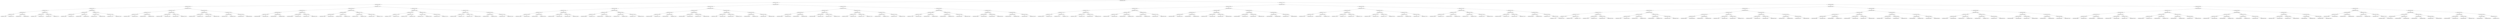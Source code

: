 digraph G{
635142447 [label="Node{data=[5942, 5942]}"]
635142447 -> 1027460625
1027460625 [label="Node{data=[4453, 4453]}"]
1027460625 -> 1319113445
1319113445 [label="Node{data=[3859, 3859]}"]
1319113445 -> 968977347
968977347 [label="Node{data=[2543, 2543]}"]
968977347 -> 1080706861
1080706861 [label="Node{data=[818, 818]}"]
1080706861 -> 334775415
334775415 [label="Node{data=[810, 810]}"]
334775415 -> 1561156566
1561156566 [label="Node{data=[806, 806]}"]
1561156566 -> 1872805063
1872805063 [label="Node{data=[762, 762]}"]
1872805063 -> 2111950129
2111950129 [label="Node{data=[740, 740]}"]
1872805063 -> 1275586822
1275586822 [label="Node{data=[764, 764]}"]
1561156566 -> 2078529723
2078529723 [label="Node{data=[808, 808]}"]
2078529723 -> 298784132
298784132 [label="Node{data=[807, 807]}"]
2078529723 -> 1647631049
1647631049 [label="Node{data=[809, 809]}"]
334775415 -> 285753424
285753424 [label="Node{data=[814, 814]}"]
285753424 -> 1951098058
1951098058 [label="Node{data=[812, 812]}"]
1951098058 -> 490814706
490814706 [label="Node{data=[811, 811]}"]
1951098058 -> 1499942657
1499942657 [label="Node{data=[813, 813]}"]
285753424 -> 171876029
171876029 [label="Node{data=[816, 816]}"]
171876029 -> 628938244
628938244 [label="Node{data=[815, 815]}"]
171876029 -> 835635445
835635445 [label="Node{data=[817, 817]}"]
1080706861 -> 1379042954
1379042954 [label="Node{data=[894, 894]}"]
1379042954 -> 747057415
747057415 [label="Node{data=[822, 822]}"]
747057415 -> 1862798949
1862798949 [label="Node{data=[820, 820]}"]
1862798949 -> 675736081
675736081 [label="Node{data=[819, 819]}"]
1862798949 -> 1854287685
1854287685 [label="Node{data=[821, 821]}"]
747057415 -> 2073830555
2073830555 [label="Node{data=[824, 824]}"]
2073830555 -> 1422423723
1422423723 [label="Node{data=[823, 823]}"]
2073830555 -> 1262553153
1262553153 [label="Node{data=[825, 825]}"]
1379042954 -> 350415467
350415467 [label="Node{data=[1912, 1912]}"]
350415467 -> 247512208
247512208 [label="Node{data=[1437, 1437]}"]
247512208 -> 430632653
430632653 [label="Node{data=[1405, 1405]}"]
247512208 -> 1516957369
1516957369 [label="Node{data=[1838, 1838]}"]
350415467 -> 1499002413
1499002413 [label="Node{data=[2522, 2522]}"]
1499002413 -> 1383589290
1383589290 [label="Node{data=[1927, 1927]}"]
1499002413 -> 484816303
484816303 [label="Node{data=[2542, 2542]}"]
968977347 -> 293048236
293048236 [label="Node{data=[2974, 2974]}"]
293048236 -> 251718193
251718193 [label="Node{data=[2551, 2551]}"]
251718193 -> 1656161486
1656161486 [label="Node{data=[2547, 2547]}"]
1656161486 -> 1406049786
1406049786 [label="Node{data=[2545, 2545]}"]
1406049786 -> 2129224384
2129224384 [label="Node{data=[2544, 2544]}"]
1406049786 -> 1991265870
1991265870 [label="Node{data=[2546, 2546]}"]
1656161486 -> 746304802
746304802 [label="Node{data=[2549, 2549]}"]
746304802 -> 201182234
201182234 [label="Node{data=[2548, 2548]}"]
746304802 -> 1052201159
1052201159 [label="Node{data=[2550, 2550]}"]
251718193 -> 1241627489
1241627489 [label="Node{data=[2555, 2555]}"]
1241627489 -> 1000527270
1000527270 [label="Node{data=[2553, 2553]}"]
1000527270 -> 1591362516
1591362516 [label="Node{data=[2552, 2552]}"]
1000527270 -> 1525617056
1525617056 [label="Node{data=[2554, 2554]}"]
1241627489 -> 502428463
502428463 [label="Node{data=[2972, 2972]}"]
502428463 -> 810584786
810584786 [label="Node{data=[2939, 2939]}"]
502428463 -> 1008249839
1008249839 [label="Node{data=[2973, 2973]}"]
293048236 -> 509136861
509136861 [label="Node{data=[3550, 3550]}"]
509136861 -> 272481330
272481330 [label="Node{data=[3331, 3331]}"]
272481330 -> 613397245
613397245 [label="Node{data=[3002, 3002]}"]
613397245 -> 1571889744
1571889744 [label="Node{data=[2975, 2975]}"]
613397245 -> 97462300
97462300 [label="Node{data=[3124, 3124]}"]
272481330 -> 2020530363
2020530363 [label="Node{data=[3476, 3476]}"]
2020530363 -> 556766481
556766481 [label="Node{data=[3449, 3449]}"]
2020530363 -> 1968738502
1968738502 [label="Node{data=[3494, 3494]}"]
509136861 -> 162253241
162253241 [label="Node{data=[3797, 3797]}"]
162253241 -> 118387511
118387511 [label="Node{data=[3683, 3683]}"]
118387511 -> 1523907034
1523907034 [label="Node{data=[3574, 3574]}"]
118387511 -> 1799068902
1799068902 [label="Node{data=[3691, 3691]}"]
162253241 -> 1007314489
1007314489 [label="Node{data=[3857, 3857]}"]
1007314489 -> 1214856516
1214856516 [label="Node{data=[3825, 3825]}"]
1007314489 -> 890116026
890116026 [label="Node{data=[3858, 3858]}"]
1319113445 -> 48591185
48591185 [label="Node{data=[4111, 4111]}"]
48591185 -> 1840379034
1840379034 [label="Node{data=[3933, 3933]}"]
1840379034 -> 1823700853
1823700853 [label="Node{data=[3867, 3867]}"]
1823700853 -> 700780190
700780190 [label="Node{data=[3863, 3863]}"]
700780190 -> 232718
232718 [label="Node{data=[3861, 3861]}"]
232718 -> 1651817648
1651817648 [label="Node{data=[3860, 3860]}"]
232718 -> 361457492
361457492 [label="Node{data=[3862, 3862]}"]
700780190 -> 347814533
347814533 [label="Node{data=[3865, 3865]}"]
347814533 -> 147631841
147631841 [label="Node{data=[3864, 3864]}"]
347814533 -> 1335493236
1335493236 [label="Node{data=[3866, 3866]}"]
1823700853 -> 31812884
31812884 [label="Node{data=[3871, 3871]}"]
31812884 -> 1279725759
1279725759 [label="Node{data=[3869, 3869]}"]
1279725759 -> 563156080
563156080 [label="Node{data=[3868, 3868]}"]
1279725759 -> 1040657300
1040657300 [label="Node{data=[3870, 3870]}"]
31812884 -> 346061965
346061965 [label="Node{data=[3873, 3873]}"]
346061965 -> 1620460622
1620460622 [label="Node{data=[3872, 3872]}"]
346061965 -> 1234038456
1234038456 [label="Node{data=[3924, 3924]}"]
1840379034 -> 1313945494
1313945494 [label="Node{data=[4103, 4103]}"]
1313945494 -> 1501724357
1501724357 [label="Node{data=[4099, 4099]}"]
1501724357 -> 199554447
199554447 [label="Node{data=[3985, 3985]}"]
199554447 -> 758788709
758788709 [label="Node{data=[3970, 3970]}"]
199554447 -> 1787842003
1787842003 [label="Node{data=[4098, 4098]}"]
1501724357 -> 548303378
548303378 [label="Node{data=[4101, 4101]}"]
548303378 -> 206217989
206217989 [label="Node{data=[4100, 4100]}"]
548303378 -> 1889473011
1889473011 [label="Node{data=[4102, 4102]}"]
1313945494 -> 403256550
403256550 [label="Node{data=[4107, 4107]}"]
403256550 -> 1273293591
1273293591 [label="Node{data=[4105, 4105]}"]
1273293591 -> 317664229
317664229 [label="Node{data=[4104, 4104]}"]
1273293591 -> 444047554
444047554 [label="Node{data=[4106, 4106]}"]
403256550 -> 1267206510
1267206510 [label="Node{data=[4109, 4109]}"]
1267206510 -> 668528475
668528475 [label="Node{data=[4108, 4108]}"]
1267206510 -> 1283672134
1283672134 [label="Node{data=[4110, 4110]}"]
48591185 -> 1800765604
1800765604 [label="Node{data=[4168, 4168]}"]
1800765604 -> 1620912089
1620912089 [label="Node{data=[4160, 4160]}"]
1620912089 -> 6270630
6270630 [label="Node{data=[4142, 4142]}"]
6270630 -> 1455949715
1455949715 [label="Node{data=[4113, 4113]}"]
1455949715 -> 299887950
299887950 [label="Node{data=[4112, 4112]}"]
1455949715 -> 410366787
410366787 [label="Node{data=[4126, 4126]}"]
6270630 -> 1696732277
1696732277 [label="Node{data=[4158, 4158]}"]
1696732277 -> 1933599709
1933599709 [label="Node{data=[4157, 4157]}"]
1696732277 -> 496715110
496715110 [label="Node{data=[4159, 4159]}"]
1620912089 -> 675349053
675349053 [label="Node{data=[4164, 4164]}"]
675349053 -> 1563769596
1563769596 [label="Node{data=[4162, 4162]}"]
1563769596 -> 756806668
756806668 [label="Node{data=[4161, 4161]}"]
1563769596 -> 1785472188
1785472188 [label="Node{data=[4163, 4163]}"]
675349053 -> 1243386662
1243386662 [label="Node{data=[4166, 4166]}"]
1243386662 -> 1049272899
1049272899 [label="Node{data=[4165, 4165]}"]
1243386662 -> 1279494666
1279494666 [label="Node{data=[4167, 4167]}"]
1800765604 -> 1191251706
1191251706 [label="Node{data=[4218, 4218]}"]
1191251706 -> 1764368543
1764368543 [label="Node{data=[4172, 4172]}"]
1764368543 -> 47783747
47783747 [label="Node{data=[4170, 4170]}"]
47783747 -> 1385875144
1385875144 [label="Node{data=[4169, 4169]}"]
47783747 -> 497251519
497251519 [label="Node{data=[4171, 4171]}"]
1764368543 -> 624267596
624267596 [label="Node{data=[4174, 4174]}"]
624267596 -> 1868345774
1868345774 [label="Node{data=[4173, 4173]}"]
624267596 -> 1811191307
1811191307 [label="Node{data=[4206, 4206]}"]
1191251706 -> 1836323142
1836323142 [label="Node{data=[4449, 4449]}"]
1836323142 -> 1682063957
1682063957 [label="Node{data=[4436, 4436]}"]
1682063957 -> 1847156402
1847156402 [label="Node{data=[4255, 4255]}"]
1682063957 -> 563268020
563268020 [label="Node{data=[4448, 4448]}"]
1836323142 -> 1814106849
1814106849 [label="Node{data=[4451, 4451]}"]
1814106849 -> 436708826
436708826 [label="Node{data=[4450, 4450]}"]
1814106849 -> 1053787366
1053787366 [label="Node{data=[4452, 4452]}"]
1027460625 -> 161953250
161953250 [label="Node{data=[4689, 4689]}"]
161953250 -> 1836419117
1836419117 [label="Node{data=[4624, 4624]}"]
1836419117 -> 1249626412
1249626412 [label="Node{data=[4608, 4608]}"]
1249626412 -> 147950641
147950641 [label="Node{data=[4461, 4461]}"]
147950641 -> 946450668
946450668 [label="Node{data=[4457, 4457]}"]
946450668 -> 2031903532
2031903532 [label="Node{data=[4455, 4455]}"]
2031903532 -> 1832581002
1832581002 [label="Node{data=[4454, 4454]}"]
2031903532 -> 1770933784
1770933784 [label="Node{data=[4456, 4456]}"]
946450668 -> 471170325
471170325 [label="Node{data=[4459, 4459]}"]
471170325 -> 109738168
109738168 [label="Node{data=[4458, 4458]}"]
471170325 -> 1018579268
1018579268 [label="Node{data=[4460, 4460]}"]
147950641 -> 659766852
659766852 [label="Node{data=[4465, 4465]}"]
659766852 -> 270078574
270078574 [label="Node{data=[4463, 4463]}"]
270078574 -> 1166276461
1166276461 [label="Node{data=[4462, 4462]}"]
270078574 -> 1274112752
1274112752 [label="Node{data=[4464, 4464]}"]
659766852 -> 1978584276
1978584276 [label="Node{data=[4467, 4467]}"]
1978584276 -> 758917733
758917733 [label="Node{data=[4466, 4466]}"]
1978584276 -> 2002683952
2002683952 [label="Node{data=[4468, 4468]}"]
1249626412 -> 934857409
934857409 [label="Node{data=[4616, 4616]}"]
934857409 -> 875767950
875767950 [label="Node{data=[4612, 4612]}"]
875767950 -> 2022720367
2022720367 [label="Node{data=[4610, 4610]}"]
2022720367 -> 2064403269
2064403269 [label="Node{data=[4609, 4609]}"]
2022720367 -> 169044007
169044007 [label="Node{data=[4611, 4611]}"]
875767950 -> 667506355
667506355 [label="Node{data=[4614, 4614]}"]
667506355 -> 1564008990
1564008990 [label="Node{data=[4613, 4613]}"]
667506355 -> 1148705951
1148705951 [label="Node{data=[4615, 4615]}"]
934857409 -> 1429526118
1429526118 [label="Node{data=[4620, 4620]}"]
1429526118 -> 941977277
941977277 [label="Node{data=[4618, 4618]}"]
941977277 -> 580342709
580342709 [label="Node{data=[4617, 4617]}"]
941977277 -> 1493102684
1493102684 [label="Node{data=[4619, 4619]}"]
1429526118 -> 730503875
730503875 [label="Node{data=[4622, 4622]}"]
730503875 -> 952719753
952719753 [label="Node{data=[4621, 4621]}"]
730503875 -> 551272414
551272414 [label="Node{data=[4623, 4623]}"]
1836419117 -> 252233609
252233609 [label="Node{data=[4640, 4640]}"]
252233609 -> 1890261033
1890261033 [label="Node{data=[4632, 4632]}"]
1890261033 -> 39588516
39588516 [label="Node{data=[4628, 4628]}"]
39588516 -> 2130999422
2130999422 [label="Node{data=[4626, 4626]}"]
2130999422 -> 913951896
913951896 [label="Node{data=[4625, 4625]}"]
2130999422 -> 515633198
515633198 [label="Node{data=[4627, 4627]}"]
39588516 -> 2089818223
2089818223 [label="Node{data=[4630, 4630]}"]
2089818223 -> 537614347
537614347 [label="Node{data=[4629, 4629]}"]
2089818223 -> 1492012446
1492012446 [label="Node{data=[4631, 4631]}"]
1890261033 -> 429255725
429255725 [label="Node{data=[4636, 4636]}"]
429255725 -> 1698352144
1698352144 [label="Node{data=[4634, 4634]}"]
1698352144 -> 529206204
529206204 [label="Node{data=[4633, 4633]}"]
1698352144 -> 899889006
899889006 [label="Node{data=[4635, 4635]}"]
429255725 -> 56709491
56709491 [label="Node{data=[4638, 4638]}"]
56709491 -> 814241603
814241603 [label="Node{data=[4637, 4637]}"]
56709491 -> 1998154757
1998154757 [label="Node{data=[4639, 4639]}"]
252233609 -> 1538080207
1538080207 [label="Node{data=[4648, 4648]}"]
1538080207 -> 1389233408
1389233408 [label="Node{data=[4644, 4644]}"]
1389233408 -> 546206293
546206293 [label="Node{data=[4642, 4642]}"]
546206293 -> 474696453
474696453 [label="Node{data=[4641, 4641]}"]
546206293 -> 783965702
783965702 [label="Node{data=[4643, 4643]}"]
1389233408 -> 209631444
209631444 [label="Node{data=[4646, 4646]}"]
209631444 -> 1597079508
1597079508 [label="Node{data=[4645, 4645]}"]
209631444 -> 434373716
434373716 [label="Node{data=[4647, 4647]}"]
1538080207 -> 1699885824
1699885824 [label="Node{data=[4652, 4652]}"]
1699885824 -> 471048038
471048038 [label="Node{data=[4650, 4650]}"]
471048038 -> 1208524015
1208524015 [label="Node{data=[4649, 4649]}"]
471048038 -> 1903687454
1903687454 [label="Node{data=[4651, 4651]}"]
1699885824 -> 88674307
88674307 [label="Node{data=[4654, 4654]}"]
88674307 -> 94459747
94459747 [label="Node{data=[4653, 4653]}"]
88674307 -> 155344092
155344092 [label="Node{data=[4655, 4655]}"]
161953250 -> 1204000237
1204000237 [label="Node{data=[4796, 4796]}"]
1204000237 -> 172448798
172448798 [label="Node{data=[4705, 4705]}"]
172448798 -> 89262202
89262202 [label="Node{data=[4697, 4697]}"]
89262202 -> 518852784
518852784 [label="Node{data=[4693, 4693]}"]
518852784 -> 1171948157
1171948157 [label="Node{data=[4691, 4691]}"]
1171948157 -> 1968013684
1968013684 [label="Node{data=[4690, 4690]}"]
1171948157 -> 1623803519
1623803519 [label="Node{data=[4692, 4692]}"]
518852784 -> 383230534
383230534 [label="Node{data=[4695, 4695]}"]
383230534 -> 126817163
126817163 [label="Node{data=[4694, 4694]}"]
383230534 -> 516977711
516977711 [label="Node{data=[4696, 4696]}"]
89262202 -> 880816948
880816948 [label="Node{data=[4701, 4701]}"]
880816948 -> 527331952
527331952 [label="Node{data=[4699, 4699]}"]
527331952 -> 1610758493
1610758493 [label="Node{data=[4698, 4698]}"]
527331952 -> 2112772222
2112772222 [label="Node{data=[4700, 4700]}"]
880816948 -> 1212341604
1212341604 [label="Node{data=[4703, 4703]}"]
1212341604 -> 609471470
609471470 [label="Node{data=[4702, 4702]}"]
1212341604 -> 1433065192
1433065192 [label="Node{data=[4704, 4704]}"]
172448798 -> 1514686867
1514686867 [label="Node{data=[4788, 4788]}"]
1514686867 -> 71239235
71239235 [label="Node{data=[4709, 4709]}"]
71239235 -> 1049211281
1049211281 [label="Node{data=[4707, 4707]}"]
1049211281 -> 1037561150
1037561150 [label="Node{data=[4706, 4706]}"]
1049211281 -> 625688518
625688518 [label="Node{data=[4708, 4708]}"]
71239235 -> 1505376306
1505376306 [label="Node{data=[4786, 4786]}"]
1505376306 -> 709627821
709627821 [label="Node{data=[4776, 4776]}"]
1505376306 -> 678476231
678476231 [label="Node{data=[4787, 4787]}"]
1514686867 -> 1413023232
1413023232 [label="Node{data=[4792, 4792]}"]
1413023232 -> 1556795165
1556795165 [label="Node{data=[4790, 4790]}"]
1556795165 -> 372347470
372347470 [label="Node{data=[4789, 4789]}"]
1556795165 -> 992133070
992133070 [label="Node{data=[4791, 4791]}"]
1413023232 -> 657962924
657962924 [label="Node{data=[4794, 4794]}"]
657962924 -> 764356208
764356208 [label="Node{data=[4793, 4793]}"]
657962924 -> 926311021
926311021 [label="Node{data=[4795, 4795]}"]
1204000237 -> 432306058
432306058 [label="Node{data=[4993, 4993]}"]
432306058 -> 64235977
64235977 [label="Node{data=[4804, 4804]}"]
64235977 -> 1463559013
1463559013 [label="Node{data=[4800, 4800]}"]
1463559013 -> 1402803941
1402803941 [label="Node{data=[4798, 4798]}"]
1402803941 -> 1776239419
1776239419 [label="Node{data=[4797, 4797]}"]
1402803941 -> 1265087912
1265087912 [label="Node{data=[4799, 4799]}"]
1463559013 -> 2104922282
2104922282 [label="Node{data=[4802, 4802]}"]
2104922282 -> 1189579743
1189579743 [label="Node{data=[4801, 4801]}"]
2104922282 -> 1437781667
1437781667 [label="Node{data=[4803, 4803]}"]
64235977 -> 588184392
588184392 [label="Node{data=[4979, 4979]}"]
588184392 -> 1781845059
1781845059 [label="Node{data=[4841, 4841]}"]
1781845059 -> 276241321
276241321 [label="Node{data=[4805, 4805]}"]
1781845059 -> 1400047826
1400047826 [label="Node{data=[4951, 4951]}"]
588184392 -> 133397839
133397839 [label="Node{data=[4991, 4991]}"]
133397839 -> 1273622310
1273622310 [label="Node{data=[4990, 4990]}"]
133397839 -> 1676349345
1676349345 [label="Node{data=[4992, 4992]}"]
432306058 -> 680898198
680898198 [label="Node{data=[5001, 5001]}"]
680898198 -> 881899470
881899470 [label="Node{data=[4997, 4997]}"]
881899470 -> 814022309
814022309 [label="Node{data=[4995, 4995]}"]
814022309 -> 187267347
187267347 [label="Node{data=[4994, 4994]}"]
814022309 -> 239966206
239966206 [label="Node{data=[4996, 4996]}"]
881899470 -> 1070759742
1070759742 [label="Node{data=[4999, 4999]}"]
1070759742 -> 674549687
674549687 [label="Node{data=[4998, 4998]}"]
1070759742 -> 1746258499
1746258499 [label="Node{data=[5000, 5000]}"]
680898198 -> 176505560
176505560 [label="Node{data=[5005, 5005]}"]
176505560 -> 646117177
646117177 [label="Node{data=[5003, 5003]}"]
646117177 -> 675667241
675667241 [label="Node{data=[5002, 5002]}"]
646117177 -> 1849970096
1849970096 [label="Node{data=[5004, 5004]}"]
176505560 -> 1316442402
1316442402 [label="Node{data=[5046, 5046]}"]
1316442402 -> 2147306730
2147306730 [label="Node{data=[5006, 5006]}"]
1316442402 -> 2035776169
2035776169 [label="Node{data=[5160, 5160]}"]
635142447 -> 892506622
892506622 [label="Node{data=[8770, 8770]}"]
892506622 -> 1102587963
1102587963 [label="Node{data=[6670, 6670]}"]
1102587963 -> 1421321978
1421321978 [label="Node{data=[6199, 6199]}"]
1421321978 -> 385289463
385289463 [label="Node{data=[6183, 6183]}"]
385289463 -> 938201782
938201782 [label="Node{data=[6175, 6175]}"]
938201782 -> 932367744
932367744 [label="Node{data=[6171, 6171]}"]
932367744 -> 1585135102
1585135102 [label="Node{data=[6131, 6131]}"]
1585135102 -> 1883574898
1883574898 [label="Node{data=[6014, 6014]}"]
1585135102 -> 433197230
433197230 [label="Node{data=[6170, 6170]}"]
932367744 -> 948773081
948773081 [label="Node{data=[6173, 6173]}"]
948773081 -> 1067347707
1067347707 [label="Node{data=[6172, 6172]}"]
948773081 -> 1737506296
1737506296 [label="Node{data=[6174, 6174]}"]
938201782 -> 1850611396
1850611396 [label="Node{data=[6179, 6179]}"]
1850611396 -> 1058306108
1058306108 [label="Node{data=[6177, 6177]}"]
1058306108 -> 1932603539
1932603539 [label="Node{data=[6176, 6176]}"]
1058306108 -> 354991344
354991344 [label="Node{data=[6178, 6178]}"]
1850611396 -> 198078631
198078631 [label="Node{data=[6181, 6181]}"]
198078631 -> 386350202
386350202 [label="Node{data=[6180, 6180]}"]
198078631 -> 1833444257
1833444257 [label="Node{data=[6182, 6182]}"]
385289463 -> 1037553092
1037553092 [label="Node{data=[6191, 6191]}"]
1037553092 -> 1172625809
1172625809 [label="Node{data=[6187, 6187]}"]
1172625809 -> 1798228411
1798228411 [label="Node{data=[6185, 6185]}"]
1798228411 -> 1205316180
1205316180 [label="Node{data=[6184, 6184]}"]
1798228411 -> 1148057223
1148057223 [label="Node{data=[6186, 6186]}"]
1172625809 -> 665225162
665225162 [label="Node{data=[6189, 6189]}"]
665225162 -> 978903444
978903444 [label="Node{data=[6188, 6188]}"]
665225162 -> 1076324737
1076324737 [label="Node{data=[6190, 6190]}"]
1037553092 -> 1809147596
1809147596 [label="Node{data=[6195, 6195]}"]
1809147596 -> 2027828395
2027828395 [label="Node{data=[6193, 6193]}"]
2027828395 -> 91696741
91696741 [label="Node{data=[6192, 6192]}"]
2027828395 -> 2129081387
2129081387 [label="Node{data=[6194, 6194]}"]
1809147596 -> 1044700733
1044700733 [label="Node{data=[6197, 6197]}"]
1044700733 -> 934727218
934727218 [label="Node{data=[6196, 6196]}"]
1044700733 -> 193911463
193911463 [label="Node{data=[6198, 6198]}"]
1421321978 -> 1284497809
1284497809 [label="Node{data=[6654, 6654]}"]
1284497809 -> 1411545867
1411545867 [label="Node{data=[6646, 6646]}"]
1411545867 -> 1441069283
1441069283 [label="Node{data=[6642, 6642]}"]
1441069283 -> 675437338
675437338 [label="Node{data=[6640, 6640]}"]
675437338 -> 460502250
460502250 [label="Node{data=[6200, 6200]}"]
675437338 -> 1548713644
1548713644 [label="Node{data=[6641, 6641]}"]
1441069283 -> 782153254
782153254 [label="Node{data=[6644, 6644]}"]
782153254 -> 339653220
339653220 [label="Node{data=[6643, 6643]}"]
782153254 -> 451252717
451252717 [label="Node{data=[6645, 6645]}"]
1411545867 -> 1031284227
1031284227 [label="Node{data=[6650, 6650]}"]
1031284227 -> 1712101388
1712101388 [label="Node{data=[6648, 6648]}"]
1712101388 -> 130071355
130071355 [label="Node{data=[6647, 6647]}"]
1712101388 -> 823933143
823933143 [label="Node{data=[6649, 6649]}"]
1031284227 -> 1294485705
1294485705 [label="Node{data=[6652, 6652]}"]
1294485705 -> 1332114840
1332114840 [label="Node{data=[6651, 6651]}"]
1294485705 -> 1308431916
1308431916 [label="Node{data=[6653, 6653]}"]
1284497809 -> 502744516
502744516 [label="Node{data=[6662, 6662]}"]
502744516 -> 311834803
311834803 [label="Node{data=[6658, 6658]}"]
311834803 -> 1856001484
1856001484 [label="Node{data=[6656, 6656]}"]
1856001484 -> 1263100482
1263100482 [label="Node{data=[6655, 6655]}"]
1856001484 -> 1823983498
1823983498 [label="Node{data=[6657, 6657]}"]
311834803 -> 1338452239
1338452239 [label="Node{data=[6660, 6660]}"]
1338452239 -> 598018830
598018830 [label="Node{data=[6659, 6659]}"]
1338452239 -> 595473994
595473994 [label="Node{data=[6661, 6661]}"]
502744516 -> 1906781752
1906781752 [label="Node{data=[6666, 6666]}"]
1906781752 -> 132054610
132054610 [label="Node{data=[6664, 6664]}"]
132054610 -> 212363484
212363484 [label="Node{data=[6663, 6663]}"]
132054610 -> 1589035877
1589035877 [label="Node{data=[6665, 6665]}"]
1906781752 -> 371777637
371777637 [label="Node{data=[6668, 6668]}"]
371777637 -> 1718923420
1718923420 [label="Node{data=[6667, 6667]}"]
371777637 -> 701876742
701876742 [label="Node{data=[6669, 6669]}"]
1102587963 -> 1091606962
1091606962 [label="Node{data=[8738, 8738]}"]
1091606962 -> 283796029
283796029 [label="Node{data=[8722, 8722]}"]
283796029 -> 1398391020
1398391020 [label="Node{data=[8520, 8520]}"]
1398391020 -> 1423684987
1423684987 [label="Node{data=[7273, 7273]}"]
1423684987 -> 289631067
289631067 [label="Node{data=[6672, 6672]}"]
289631067 -> 1392187588
1392187588 [label="Node{data=[6671, 6671]}"]
289631067 -> 1329130711
1329130711 [label="Node{data=[6673, 6673]}"]
1423684987 -> 1187112998
1187112998 [label="Node{data=[8285, 8285]}"]
1187112998 -> 1288849942
1288849942 [label="Node{data=[7534, 7534]}"]
1187112998 -> 1181042288
1181042288 [label="Node{data=[8474, 8474]}"]
1398391020 -> 1311986751
1311986751 [label="Node{data=[8718, 8718]}"]
1311986751 -> 133829895
133829895 [label="Node{data=[8716, 8716]}"]
133829895 -> 1504083220
1504083220 [label="Node{data=[8715, 8715]}"]
133829895 -> 891086486
891086486 [label="Node{data=[8717, 8717]}"]
1311986751 -> 1641729702
1641729702 [label="Node{data=[8720, 8720]}"]
1641729702 -> 920628663
920628663 [label="Node{data=[8719, 8719]}"]
1641729702 -> 1559963813
1559963813 [label="Node{data=[8721, 8721]}"]
283796029 -> 243355130
243355130 [label="Node{data=[8730, 8730]}"]
243355130 -> 957943154
957943154 [label="Node{data=[8726, 8726]}"]
957943154 -> 1927331315
1927331315 [label="Node{data=[8724, 8724]}"]
1927331315 -> 2002459914
2002459914 [label="Node{data=[8723, 8723]}"]
1927331315 -> 1932619910
1932619910 [label="Node{data=[8725, 8725]}"]
957943154 -> 36868367
36868367 [label="Node{data=[8728, 8728]}"]
36868367 -> 1976220575
1976220575 [label="Node{data=[8727, 8727]}"]
36868367 -> 1515608929
1515608929 [label="Node{data=[8729, 8729]}"]
243355130 -> 572241389
572241389 [label="Node{data=[8734, 8734]}"]
572241389 -> 876077640
876077640 [label="Node{data=[8732, 8732]}"]
876077640 -> 344039698
344039698 [label="Node{data=[8731, 8731]}"]
876077640 -> 2086960560
2086960560 [label="Node{data=[8733, 8733]}"]
572241389 -> 53418764
53418764 [label="Node{data=[8736, 8736]}"]
53418764 -> 134319235
134319235 [label="Node{data=[8735, 8735]}"]
53418764 -> 294725024
294725024 [label="Node{data=[8737, 8737]}"]
1091606962 -> 1313293279
1313293279 [label="Node{data=[8754, 8754]}"]
1313293279 -> 894162528
894162528 [label="Node{data=[8746, 8746]}"]
894162528 -> 833233374
833233374 [label="Node{data=[8742, 8742]}"]
833233374 -> 688828014
688828014 [label="Node{data=[8740, 8740]}"]
688828014 -> 1570986283
1570986283 [label="Node{data=[8739, 8739]}"]
688828014 -> 909147177
909147177 [label="Node{data=[8741, 8741]}"]
833233374 -> 1450446816
1450446816 [label="Node{data=[8744, 8744]}"]
1450446816 -> 181778078
181778078 [label="Node{data=[8743, 8743]}"]
1450446816 -> 1308155118
1308155118 [label="Node{data=[8745, 8745]}"]
894162528 -> 2023501900
2023501900 [label="Node{data=[8750, 8750]}"]
2023501900 -> 249637808
249637808 [label="Node{data=[8748, 8748]}"]
249637808 -> 690429364
690429364 [label="Node{data=[8747, 8747]}"]
249637808 -> 582200274
582200274 [label="Node{data=[8749, 8749]}"]
2023501900 -> 1001714072
1001714072 [label="Node{data=[8752, 8752]}"]
1001714072 -> 1016066549
1016066549 [label="Node{data=[8751, 8751]}"]
1001714072 -> 760512877
760512877 [label="Node{data=[8753, 8753]}"]
1313293279 -> 310792750
310792750 [label="Node{data=[8762, 8762]}"]
310792750 -> 245520855
245520855 [label="Node{data=[8758, 8758]}"]
245520855 -> 1306591663
1306591663 [label="Node{data=[8756, 8756]}"]
1306591663 -> 1144503959
1144503959 [label="Node{data=[8755, 8755]}"]
1306591663 -> 1677759261
1677759261 [label="Node{data=[8757, 8757]}"]
245520855 -> 2020606635
2020606635 [label="Node{data=[8760, 8760]}"]
2020606635 -> 1037666419
1037666419 [label="Node{data=[8759, 8759]}"]
2020606635 -> 1147361881
1147361881 [label="Node{data=[8761, 8761]}"]
310792750 -> 605790643
605790643 [label="Node{data=[8766, 8766]}"]
605790643 -> 1543936705
1543936705 [label="Node{data=[8764, 8764]}"]
1543936705 -> 770513698
770513698 [label="Node{data=[8763, 8763]}"]
1543936705 -> 1937915220
1937915220 [label="Node{data=[8765, 8765]}"]
605790643 -> 174918830
174918830 [label="Node{data=[8768, 8768]}"]
174918830 -> 1658146736
1658146736 [label="Node{data=[8767, 8767]}"]
174918830 -> 665091267
665091267 [label="Node{data=[8769, 8769]}"]
892506622 -> 1160678910
1160678910 [label="Node{data=[8898, 8898]}"]
1160678910 -> 658825609
658825609 [label="Node{data=[8834, 8834]}"]
658825609 -> 1864667678
1864667678 [label="Node{data=[8802, 8802]}"]
1864667678 -> 1801632093
1801632093 [label="Node{data=[8786, 8786]}"]
1801632093 -> 1519552690
1519552690 [label="Node{data=[8778, 8778]}"]
1519552690 -> 1515877056
1515877056 [label="Node{data=[8774, 8774]}"]
1515877056 -> 296071159
296071159 [label="Node{data=[8772, 8772]}"]
296071159 -> 1869829327
1869829327 [label="Node{data=[8771, 8771]}"]
296071159 -> 569022091
569022091 [label="Node{data=[8773, 8773]}"]
1515877056 -> 682568708
682568708 [label="Node{data=[8776, 8776]}"]
682568708 -> 340391153
340391153 [label="Node{data=[8775, 8775]}"]
682568708 -> 1634279323
1634279323 [label="Node{data=[8777, 8777]}"]
1519552690 -> 339903475
339903475 [label="Node{data=[8782, 8782]}"]
339903475 -> 1163674227
1163674227 [label="Node{data=[8780, 8780]}"]
1163674227 -> 510249045
510249045 [label="Node{data=[8779, 8779]}"]
1163674227 -> 936745412
936745412 [label="Node{data=[8781, 8781]}"]
339903475 -> 931715542
931715542 [label="Node{data=[8784, 8784]}"]
931715542 -> 283134606
283134606 [label="Node{data=[8783, 8783]}"]
931715542 -> 1083900839
1083900839 [label="Node{data=[8785, 8785]}"]
1801632093 -> 1528539593
1528539593 [label="Node{data=[8794, 8794]}"]
1528539593 -> 707566869
707566869 [label="Node{data=[8790, 8790]}"]
707566869 -> 948569828
948569828 [label="Node{data=[8788, 8788]}"]
948569828 -> 546614377
546614377 [label="Node{data=[8787, 8787]}"]
948569828 -> 650583123
650583123 [label="Node{data=[8789, 8789]}"]
707566869 -> 1758325163
1758325163 [label="Node{data=[8792, 8792]}"]
1758325163 -> 9990000
9990000 [label="Node{data=[8791, 8791]}"]
1758325163 -> 99253486
99253486 [label="Node{data=[8793, 8793]}"]
1528539593 -> 466734468
466734468 [label="Node{data=[8798, 8798]}"]
466734468 -> 483848164
483848164 [label="Node{data=[8796, 8796]}"]
483848164 -> 1610014945
1610014945 [label="Node{data=[8795, 8795]}"]
483848164 -> 154008317
154008317 [label="Node{data=[8797, 8797]}"]
466734468 -> 478522289
478522289 [label="Node{data=[8800, 8800]}"]
478522289 -> 931646986
931646986 [label="Node{data=[8799, 8799]}"]
478522289 -> 1595851251
1595851251 [label="Node{data=[8801, 8801]}"]
1864667678 -> 964834047
964834047 [label="Node{data=[8818, 8818]}"]
964834047 -> 141287005
141287005 [label="Node{data=[8810, 8810]}"]
141287005 -> 18196164
18196164 [label="Node{data=[8806, 8806]}"]
18196164 -> 674098764
674098764 [label="Node{data=[8804, 8804]}"]
674098764 -> 9450620
9450620 [label="Node{data=[8803, 8803]}"]
674098764 -> 1457490693
1457490693 [label="Node{data=[8805, 8805]}"]
18196164 -> 2052072604
2052072604 [label="Node{data=[8808, 8808]}"]
2052072604 -> 1028188692
1028188692 [label="Node{data=[8807, 8807]}"]
2052072604 -> 1014635029
1014635029 [label="Node{data=[8809, 8809]}"]
141287005 -> 374810940
374810940 [label="Node{data=[8814, 8814]}"]
374810940 -> 1834523566
1834523566 [label="Node{data=[8812, 8812]}"]
1834523566 -> 398115931
398115931 [label="Node{data=[8811, 8811]}"]
1834523566 -> 2071776779
2071776779 [label="Node{data=[8813, 8813]}"]
374810940 -> 1422722705
1422722705 [label="Node{data=[8816, 8816]}"]
1422722705 -> 2111922765
2111922765 [label="Node{data=[8815, 8815]}"]
1422722705 -> 1010366902
1010366902 [label="Node{data=[8817, 8817]}"]
964834047 -> 556364972
556364972 [label="Node{data=[8826, 8826]}"]
556364972 -> 502011798
502011798 [label="Node{data=[8822, 8822]}"]
502011798 -> 1810496876
1810496876 [label="Node{data=[8820, 8820]}"]
1810496876 -> 275205358
275205358 [label="Node{data=[8819, 8819]}"]
1810496876 -> 2046940762
2046940762 [label="Node{data=[8821, 8821]}"]
502011798 -> 128728619
128728619 [label="Node{data=[8824, 8824]}"]
128728619 -> 596287791
596287791 [label="Node{data=[8823, 8823]}"]
128728619 -> 161520012
161520012 [label="Node{data=[8825, 8825]}"]
556364972 -> 2112302564
2112302564 [label="Node{data=[8830, 8830]}"]
2112302564 -> 467405077
467405077 [label="Node{data=[8828, 8828]}"]
467405077 -> 1831420056
1831420056 [label="Node{data=[8827, 8827]}"]
467405077 -> 1615382600
1615382600 [label="Node{data=[8829, 8829]}"]
2112302564 -> 604262824
604262824 [label="Node{data=[8832, 8832]}"]
604262824 -> 1609261212
1609261212 [label="Node{data=[8831, 8831]}"]
604262824 -> 2019673721
2019673721 [label="Node{data=[8833, 8833]}"]
658825609 -> 1590516661
1590516661 [label="Node{data=[8866, 8866]}"]
1590516661 -> 1480771797
1480771797 [label="Node{data=[8850, 8850]}"]
1480771797 -> 1554623681
1554623681 [label="Node{data=[8842, 8842]}"]
1554623681 -> 705559331
705559331 [label="Node{data=[8838, 8838]}"]
705559331 -> 506006820
506006820 [label="Node{data=[8836, 8836]}"]
506006820 -> 1348696660
1348696660 [label="Node{data=[8835, 8835]}"]
506006820 -> 1102908221
1102908221 [label="Node{data=[8837, 8837]}"]
705559331 -> 78390474
78390474 [label="Node{data=[8840, 8840]}"]
78390474 -> 1379551574
1379551574 [label="Node{data=[8839, 8839]}"]
78390474 -> 423639199
423639199 [label="Node{data=[8841, 8841]}"]
1554623681 -> 814562409
814562409 [label="Node{data=[8846, 8846]}"]
814562409 -> 1432536262
1432536262 [label="Node{data=[8844, 8844]}"]
1432536262 -> 1427261381
1427261381 [label="Node{data=[8843, 8843]}"]
1432536262 -> 1301154104
1301154104 [label="Node{data=[8845, 8845]}"]
814562409 -> 347675284
347675284 [label="Node{data=[8848, 8848]}"]
347675284 -> 1472112689
1472112689 [label="Node{data=[8847, 8847]}"]
347675284 -> 274063724
274063724 [label="Node{data=[8849, 8849]}"]
1480771797 -> 766508439
766508439 [label="Node{data=[8858, 8858]}"]
766508439 -> 1897807628
1897807628 [label="Node{data=[8854, 8854]}"]
1897807628 -> 1396960830
1396960830 [label="Node{data=[8852, 8852]}"]
1396960830 -> 1814178747
1814178747 [label="Node{data=[8851, 8851]}"]
1396960830 -> 1051930861
1051930861 [label="Node{data=[8853, 8853]}"]
1897807628 -> 1054183016
1054183016 [label="Node{data=[8856, 8856]}"]
1054183016 -> 1915467154
1915467154 [label="Node{data=[8855, 8855]}"]
1054183016 -> 262748063
262748063 [label="Node{data=[8857, 8857]}"]
766508439 -> 674908895
674908895 [label="Node{data=[8862, 8862]}"]
674908895 -> 982394750
982394750 [label="Node{data=[8860, 8860]}"]
982394750 -> 354845336
354845336 [label="Node{data=[8859, 8859]}"]
982394750 -> 1408588396
1408588396 [label="Node{data=[8861, 8861]}"]
674908895 -> 694394495
694394495 [label="Node{data=[8864, 8864]}"]
694394495 -> 1654520314
1654520314 [label="Node{data=[8863, 8863]}"]
694394495 -> 1133413747
1133413747 [label="Node{data=[8865, 8865]}"]
1590516661 -> 986812756
986812756 [label="Node{data=[8882, 8882]}"]
986812756 -> 259285015
259285015 [label="Node{data=[8874, 8874]}"]
259285015 -> 44767786
44767786 [label="Node{data=[8870, 8870]}"]
44767786 -> 892973585
892973585 [label="Node{data=[8868, 8868]}"]
892973585 -> 64278227
64278227 [label="Node{data=[8867, 8867]}"]
892973585 -> 789340774
789340774 [label="Node{data=[8869, 8869]}"]
44767786 -> 1974224871
1974224871 [label="Node{data=[8872, 8872]}"]
1974224871 -> 226351737
226351737 [label="Node{data=[8871, 8871]}"]
1974224871 -> 679096147
679096147 [label="Node{data=[8873, 8873]}"]
259285015 -> 1688827752
1688827752 [label="Node{data=[8878, 8878]}"]
1688827752 -> 1932367717
1932367717 [label="Node{data=[8876, 8876]}"]
1932367717 -> 274736491
274736491 [label="Node{data=[8875, 8875]}"]
1932367717 -> 1763278979
1763278979 [label="Node{data=[8877, 8877]}"]
1688827752 -> 1176811775
1176811775 [label="Node{data=[8880, 8880]}"]
1176811775 -> 1504545249
1504545249 [label="Node{data=[8879, 8879]}"]
1176811775 -> 1215800514
1215800514 [label="Node{data=[8881, 8881]}"]
986812756 -> 1833904343
1833904343 [label="Node{data=[8890, 8890]}"]
1833904343 -> 240092865
240092865 [label="Node{data=[8886, 8886]}"]
240092865 -> 991491176
991491176 [label="Node{data=[8884, 8884]}"]
991491176 -> 1320949373
1320949373 [label="Node{data=[8883, 8883]}"]
991491176 -> 1520539373
1520539373 [label="Node{data=[8885, 8885]}"]
240092865 -> 673872630
673872630 [label="Node{data=[8888, 8888]}"]
673872630 -> 1416458287
1416458287 [label="Node{data=[8887, 8887]}"]
673872630 -> 2051840801
2051840801 [label="Node{data=[8889, 8889]}"]
1833904343 -> 747400315
747400315 [label="Node{data=[8894, 8894]}"]
747400315 -> 1460297430
1460297430 [label="Node{data=[8892, 8892]}"]
1460297430 -> 1750708240
1750708240 [label="Node{data=[8891, 8891]}"]
1460297430 -> 1985129385
1985129385 [label="Node{data=[8893, 8893]}"]
747400315 -> 972226220
972226220 [label="Node{data=[8896, 8896]}"]
972226220 -> 1007414186
1007414186 [label="Node{data=[8895, 8895]}"]
972226220 -> 435619083
435619083 [label="Node{data=[8897, 8897]}"]
1160678910 -> 2048649855
2048649855 [label="Node{data=[8962, 8962]}"]
2048649855 -> 1420979214
1420979214 [label="Node{data=[8930, 8930]}"]
1420979214 -> 931629961
931629961 [label="Node{data=[8914, 8914]}"]
931629961 -> 385421103
385421103 [label="Node{data=[8906, 8906]}"]
385421103 -> 865355677
865355677 [label="Node{data=[8902, 8902]}"]
865355677 -> 1954652157
1954652157 [label="Node{data=[8900, 8900]}"]
1954652157 -> 2136049959
2136049959 [label="Node{data=[8899, 8899]}"]
1954652157 -> 563048853
563048853 [label="Node{data=[8901, 8901]}"]
865355677 -> 808874646
808874646 [label="Node{data=[8904, 8904]}"]
808874646 -> 1211137306
1211137306 [label="Node{data=[8903, 8903]}"]
808874646 -> 1004264842
1004264842 [label="Node{data=[8905, 8905]}"]
385421103 -> 1635913917
1635913917 [label="Node{data=[8910, 8910]}"]
1635913917 -> 1654877401
1654877401 [label="Node{data=[8908, 8908]}"]
1654877401 -> 699405626
699405626 [label="Node{data=[8907, 8907]}"]
1654877401 -> 1289927179
1289927179 [label="Node{data=[8909, 8909]}"]
1635913917 -> 1024744658
1024744658 [label="Node{data=[8912, 8912]}"]
1024744658 -> 1151875597
1151875597 [label="Node{data=[8911, 8911]}"]
1024744658 -> 1838739047
1838739047 [label="Node{data=[8913, 8913]}"]
931629961 -> 879964989
879964989 [label="Node{data=[8922, 8922]}"]
879964989 -> 723393453
723393453 [label="Node{data=[8918, 8918]}"]
723393453 -> 778253457
778253457 [label="Node{data=[8916, 8916]}"]
778253457 -> 69340396
69340396 [label="Node{data=[8915, 8915]}"]
778253457 -> 702885262
702885262 [label="Node{data=[8917, 8917]}"]
723393453 -> 1929218156
1929218156 [label="Node{data=[8920, 8920]}"]
1929218156 -> 1158544670
1158544670 [label="Node{data=[8919, 8919]}"]
1929218156 -> 1373428799
1373428799 [label="Node{data=[8921, 8921]}"]
879964989 -> 1372918487
1372918487 [label="Node{data=[8926, 8926]}"]
1372918487 -> 1341476457
1341476457 [label="Node{data=[8924, 8924]}"]
1341476457 -> 1698348932
1698348932 [label="Node{data=[8923, 8923]}"]
1341476457 -> 1378925112
1378925112 [label="Node{data=[8925, 8925]}"]
1372918487 -> 730482947
730482947 [label="Node{data=[8928, 8928]}"]
730482947 -> 1315556381
1315556381 [label="Node{data=[8927, 8927]}"]
730482947 -> 2124389579
2124389579 [label="Node{data=[8929, 8929]}"]
1420979214 -> 690554970
690554970 [label="Node{data=[8946, 8946]}"]
690554970 -> 1351786029
1351786029 [label="Node{data=[8938, 8938]}"]
1351786029 -> 1352382726
1352382726 [label="Node{data=[8934, 8934]}"]
1352382726 -> 1382026778
1382026778 [label="Node{data=[8932, 8932]}"]
1382026778 -> 862627796
862627796 [label="Node{data=[8931, 8931]}"]
1382026778 -> 2009932898
2009932898 [label="Node{data=[8933, 8933]}"]
1352382726 -> 2048126996
2048126996 [label="Node{data=[8936, 8936]}"]
2048126996 -> 684794258
684794258 [label="Node{data=[8935, 8935]}"]
2048126996 -> 1315141467
1315141467 [label="Node{data=[8937, 8937]}"]
1351786029 -> 1351857345
1351857345 [label="Node{data=[8942, 8942]}"]
1351857345 -> 895839639
895839639 [label="Node{data=[8940, 8940]}"]
895839639 -> 337188632
337188632 [label="Node{data=[8939, 8939]}"]
895839639 -> 1091920751
1091920751 [label="Node{data=[8941, 8941]}"]
1351857345 -> 208532016
208532016 [label="Node{data=[8944, 8944]}"]
208532016 -> 318390271
318390271 [label="Node{data=[8943, 8943]}"]
208532016 -> 1317489519
1317489519 [label="Node{data=[8945, 8945]}"]
690554970 -> 618874827
618874827 [label="Node{data=[8954, 8954]}"]
618874827 -> 1207754005
1207754005 [label="Node{data=[8950, 8950]}"]
1207754005 -> 70916050
70916050 [label="Node{data=[8948, 8948]}"]
70916050 -> 1880287241
1880287241 [label="Node{data=[8947, 8947]}"]
70916050 -> 1316037855
1316037855 [label="Node{data=[8949, 8949]}"]
1207754005 -> 1875139697
1875139697 [label="Node{data=[8952, 8952]}"]
1875139697 -> 991187676
991187676 [label="Node{data=[8951, 8951]}"]
1875139697 -> 1554097943
1554097943 [label="Node{data=[8953, 8953]}"]
618874827 -> 464598912
464598912 [label="Node{data=[8958, 8958]}"]
464598912 -> 1457248083
1457248083 [label="Node{data=[8956, 8956]}"]
1457248083 -> 1338047974
1338047974 [label="Node{data=[8955, 8955]}"]
1457248083 -> 512258582
512258582 [label="Node{data=[8957, 8957]}"]
464598912 -> 211245936
211245936 [label="Node{data=[8960, 8960]}"]
211245936 -> 83780862
83780862 [label="Node{data=[8959, 8959]}"]
211245936 -> 1285133898
1285133898 [label="Node{data=[8961, 8961]}"]
2048649855 -> 291263757
291263757 [label="Node{data=[8978, 8978]}"]
291263757 -> 656851085
656851085 [label="Node{data=[8970, 8970]}"]
656851085 -> 1351125251
1351125251 [label="Node{data=[8966, 8966]}"]
1351125251 -> 1352887966
1352887966 [label="Node{data=[8964, 8964]}"]
1352887966 -> 597994938
597994938 [label="Node{data=[8963, 8963]}"]
1352887966 -> 848770027
848770027 [label="Node{data=[8965, 8965]}"]
1351125251 -> 641954859
641954859 [label="Node{data=[8968, 8968]}"]
641954859 -> 1843341795
1843341795 [label="Node{data=[8967, 8967]}"]
641954859 -> 1804632223
1804632223 [label="Node{data=[8969, 8969]}"]
656851085 -> 1620307565
1620307565 [label="Node{data=[8974, 8974]}"]
1620307565 -> 1573661816
1573661816 [label="Node{data=[8972, 8972]}"]
1573661816 -> 1229493779
1229493779 [label="Node{data=[8971, 8971]}"]
1573661816 -> 640902109
640902109 [label="Node{data=[8973, 8973]}"]
1620307565 -> 1496056304
1496056304 [label="Node{data=[8976, 8976]}"]
1496056304 -> 1698650433
1698650433 [label="Node{data=[8975, 8975]}"]
1496056304 -> 1749722107
1749722107 [label="Node{data=[8977, 8977]}"]
291263757 -> 1440356516
1440356516 [label="Node{data=[8994, 8994]}"]
1440356516 -> 1816178798
1816178798 [label="Node{data=[8986, 8986]}"]
1816178798 -> 1932134902
1932134902 [label="Node{data=[8982, 8982]}"]
1932134902 -> 1321347347
1321347347 [label="Node{data=[8980, 8980]}"]
1321347347 -> 1264064343
1264064343 [label="Node{data=[8979, 8979]}"]
1321347347 -> 577904018
577904018 [label="Node{data=[8981, 8981]}"]
1932134902 -> 20239763
20239763 [label="Node{data=[8984, 8984]}"]
20239763 -> 1583480343
1583480343 [label="Node{data=[8983, 8983]}"]
20239763 -> 1426634787
1426634787 [label="Node{data=[8985, 8985]}"]
1816178798 -> 1738846621
1738846621 [label="Node{data=[8990, 8990]}"]
1738846621 -> 1075542199
1075542199 [label="Node{data=[8988, 8988]}"]
1075542199 -> 299612133
299612133 [label="Node{data=[8987, 8987]}"]
1075542199 -> 25349213
25349213 [label="Node{data=[8989, 8989]}"]
1738846621 -> 1130937769
1130937769 [label="Node{data=[8992, 8992]}"]
1130937769 -> 1487780787
1487780787 [label="Node{data=[8991, 8991]}"]
1130937769 -> 344284124
344284124 [label="Node{data=[8993, 8993]}"]
1440356516 -> 57838901
57838901 [label="Node{data=[9002, 9002]}"]
57838901 -> 91352327
91352327 [label="Node{data=[8998, 8998]}"]
91352327 -> 817151545
817151545 [label="Node{data=[8996, 8996]}"]
817151545 -> 240207944
240207944 [label="Node{data=[8995, 8995]}"]
817151545 -> 425555858
425555858 [label="Node{data=[8997, 8997]}"]
91352327 -> 332314731
332314731 [label="Node{data=[9000, 9000]}"]
332314731 -> 111057245
111057245 [label="Node{data=[8999, 8999]}"]
332314731 -> 34181838
34181838 [label="Node{data=[9001, 9001]}"]
57838901 -> 1880790266
1880790266 [label="Node{data=[9006, 9006]}"]
1880790266 -> 384919410
384919410 [label="Node{data=[9004, 9004]}"]
384919410 -> 1691828352
1691828352 [label="Node{data=[9003, 9003]}"]
384919410 -> 705048886
705048886 [label="Node{data=[9005, 9005]}"]
1880790266 -> 245353928
245353928 [label="Node{data=[9007, 9007]}"]
245353928 -> 331936158
331936158 [label="Node{data=[9734, 9734]}"]
}